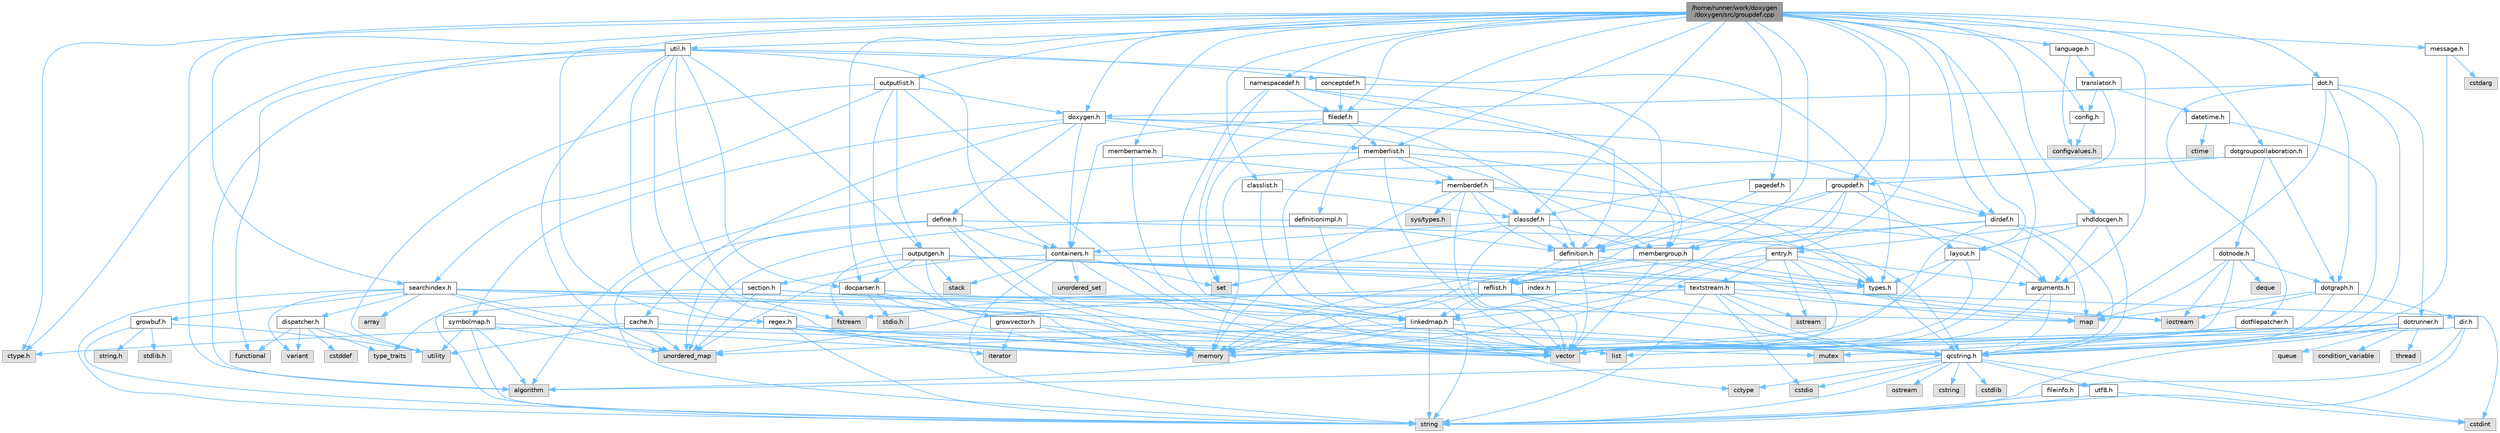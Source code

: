 digraph "/home/runner/work/doxygen/doxygen/src/groupdef.cpp"
{
 // INTERACTIVE_SVG=YES
 // LATEX_PDF_SIZE
  bgcolor="transparent";
  edge [fontname=Helvetica,fontsize=10,labelfontname=Helvetica,labelfontsize=10];
  node [fontname=Helvetica,fontsize=10,shape=box,height=0.2,width=0.4];
  Node1 [label="/home/runner/work/doxygen\l/doxygen/src/groupdef.cpp",height=0.2,width=0.4,color="gray40", fillcolor="grey60", style="filled", fontcolor="black",tooltip=" "];
  Node1 -> Node2 [color="steelblue1",style="solid"];
  Node2 [label="algorithm",height=0.2,width=0.4,color="grey60", fillcolor="#E0E0E0", style="filled",tooltip=" "];
  Node1 -> Node3 [color="steelblue1",style="solid"];
  Node3 [label="vector",height=0.2,width=0.4,color="grey60", fillcolor="#E0E0E0", style="filled",tooltip=" "];
  Node1 -> Node4 [color="steelblue1",style="solid"];
  Node4 [label="ctype.h",height=0.2,width=0.4,color="grey60", fillcolor="#E0E0E0", style="filled",tooltip=" "];
  Node1 -> Node5 [color="steelblue1",style="solid"];
  Node5 [label="groupdef.h",height=0.2,width=0.4,color="grey40", fillcolor="white", style="filled",URL="$d1/de6/groupdef_8h.html",tooltip=" "];
  Node5 -> Node6 [color="steelblue1",style="solid"];
  Node6 [label="memory",height=0.2,width=0.4,color="grey60", fillcolor="#E0E0E0", style="filled",tooltip=" "];
  Node5 -> Node7 [color="steelblue1",style="solid"];
  Node7 [label="definition.h",height=0.2,width=0.4,color="grey40", fillcolor="white", style="filled",URL="$df/da1/definition_8h.html",tooltip=" "];
  Node7 -> Node3 [color="steelblue1",style="solid"];
  Node7 -> Node8 [color="steelblue1",style="solid"];
  Node8 [label="types.h",height=0.2,width=0.4,color="grey40", fillcolor="white", style="filled",URL="$d9/d49/types_8h.html",tooltip="This file contains a number of basic enums and types."];
  Node8 -> Node9 [color="steelblue1",style="solid"];
  Node9 [label="qcstring.h",height=0.2,width=0.4,color="grey40", fillcolor="white", style="filled",URL="$d7/d5c/qcstring_8h.html",tooltip=" "];
  Node9 -> Node10 [color="steelblue1",style="solid"];
  Node10 [label="string",height=0.2,width=0.4,color="grey60", fillcolor="#E0E0E0", style="filled",tooltip=" "];
  Node9 -> Node2 [color="steelblue1",style="solid"];
  Node9 -> Node11 [color="steelblue1",style="solid"];
  Node11 [label="cctype",height=0.2,width=0.4,color="grey60", fillcolor="#E0E0E0", style="filled",tooltip=" "];
  Node9 -> Node12 [color="steelblue1",style="solid"];
  Node12 [label="cstring",height=0.2,width=0.4,color="grey60", fillcolor="#E0E0E0", style="filled",tooltip=" "];
  Node9 -> Node13 [color="steelblue1",style="solid"];
  Node13 [label="cstdio",height=0.2,width=0.4,color="grey60", fillcolor="#E0E0E0", style="filled",tooltip=" "];
  Node9 -> Node14 [color="steelblue1",style="solid"];
  Node14 [label="cstdlib",height=0.2,width=0.4,color="grey60", fillcolor="#E0E0E0", style="filled",tooltip=" "];
  Node9 -> Node15 [color="steelblue1",style="solid"];
  Node15 [label="cstdint",height=0.2,width=0.4,color="grey60", fillcolor="#E0E0E0", style="filled",tooltip=" "];
  Node9 -> Node16 [color="steelblue1",style="solid"];
  Node16 [label="ostream",height=0.2,width=0.4,color="grey60", fillcolor="#E0E0E0", style="filled",tooltip=" "];
  Node9 -> Node17 [color="steelblue1",style="solid"];
  Node17 [label="utf8.h",height=0.2,width=0.4,color="grey40", fillcolor="white", style="filled",URL="$db/d7c/utf8_8h.html",tooltip="Various UTF8 related helper functions."];
  Node17 -> Node15 [color="steelblue1",style="solid"];
  Node17 -> Node10 [color="steelblue1",style="solid"];
  Node7 -> Node18 [color="steelblue1",style="solid"];
  Node18 [label="reflist.h",height=0.2,width=0.4,color="grey40", fillcolor="white", style="filled",URL="$d1/d02/reflist_8h.html",tooltip=" "];
  Node18 -> Node3 [color="steelblue1",style="solid"];
  Node18 -> Node19 [color="steelblue1",style="solid"];
  Node19 [label="unordered_map",height=0.2,width=0.4,color="grey60", fillcolor="#E0E0E0", style="filled",tooltip=" "];
  Node18 -> Node6 [color="steelblue1",style="solid"];
  Node18 -> Node9 [color="steelblue1",style="solid"];
  Node18 -> Node20 [color="steelblue1",style="solid"];
  Node20 [label="linkedmap.h",height=0.2,width=0.4,color="grey40", fillcolor="white", style="filled",URL="$da/de1/linkedmap_8h.html",tooltip=" "];
  Node20 -> Node19 [color="steelblue1",style="solid"];
  Node20 -> Node3 [color="steelblue1",style="solid"];
  Node20 -> Node6 [color="steelblue1",style="solid"];
  Node20 -> Node10 [color="steelblue1",style="solid"];
  Node20 -> Node2 [color="steelblue1",style="solid"];
  Node20 -> Node11 [color="steelblue1",style="solid"];
  Node20 -> Node9 [color="steelblue1",style="solid"];
  Node5 -> Node21 [color="steelblue1",style="solid"];
  Node21 [label="dirdef.h",height=0.2,width=0.4,color="grey40", fillcolor="white", style="filled",URL="$d6/d15/dirdef_8h.html",tooltip=" "];
  Node21 -> Node3 [color="steelblue1",style="solid"];
  Node21 -> Node22 [color="steelblue1",style="solid"];
  Node22 [label="map",height=0.2,width=0.4,color="grey60", fillcolor="#E0E0E0", style="filled",tooltip=" "];
  Node21 -> Node9 [color="steelblue1",style="solid"];
  Node21 -> Node20 [color="steelblue1",style="solid"];
  Node21 -> Node7 [color="steelblue1",style="solid"];
  Node5 -> Node23 [color="steelblue1",style="solid"];
  Node23 [label="layout.h",height=0.2,width=0.4,color="grey40", fillcolor="white", style="filled",URL="$db/d51/layout_8h.html",tooltip=" "];
  Node23 -> Node6 [color="steelblue1",style="solid"];
  Node23 -> Node3 [color="steelblue1",style="solid"];
  Node23 -> Node8 [color="steelblue1",style="solid"];
  Node5 -> Node24 [color="steelblue1",style="solid"];
  Node24 [label="membergroup.h",height=0.2,width=0.4,color="grey40", fillcolor="white", style="filled",URL="$d9/d11/membergroup_8h.html",tooltip=" "];
  Node24 -> Node3 [color="steelblue1",style="solid"];
  Node24 -> Node22 [color="steelblue1",style="solid"];
  Node24 -> Node6 [color="steelblue1",style="solid"];
  Node24 -> Node8 [color="steelblue1",style="solid"];
  Node24 -> Node18 [color="steelblue1",style="solid"];
  Node5 -> Node20 [color="steelblue1",style="solid"];
  Node1 -> Node25 [color="steelblue1",style="solid"];
  Node25 [label="classdef.h",height=0.2,width=0.4,color="grey40", fillcolor="white", style="filled",URL="$d1/da6/classdef_8h.html",tooltip=" "];
  Node25 -> Node3 [color="steelblue1",style="solid"];
  Node25 -> Node26 [color="steelblue1",style="solid"];
  Node26 [label="set",height=0.2,width=0.4,color="grey60", fillcolor="#E0E0E0", style="filled",tooltip=" "];
  Node25 -> Node27 [color="steelblue1",style="solid"];
  Node27 [label="containers.h",height=0.2,width=0.4,color="grey40", fillcolor="white", style="filled",URL="$d5/d75/containers_8h.html",tooltip=" "];
  Node27 -> Node3 [color="steelblue1",style="solid"];
  Node27 -> Node10 [color="steelblue1",style="solid"];
  Node27 -> Node26 [color="steelblue1",style="solid"];
  Node27 -> Node22 [color="steelblue1",style="solid"];
  Node27 -> Node28 [color="steelblue1",style="solid"];
  Node28 [label="unordered_set",height=0.2,width=0.4,color="grey60", fillcolor="#E0E0E0", style="filled",tooltip=" "];
  Node27 -> Node19 [color="steelblue1",style="solid"];
  Node27 -> Node29 [color="steelblue1",style="solid"];
  Node29 [label="stack",height=0.2,width=0.4,color="grey60", fillcolor="#E0E0E0", style="filled",tooltip=" "];
  Node25 -> Node7 [color="steelblue1",style="solid"];
  Node25 -> Node30 [color="steelblue1",style="solid"];
  Node30 [label="arguments.h",height=0.2,width=0.4,color="grey40", fillcolor="white", style="filled",URL="$df/d9b/arguments_8h.html",tooltip=" "];
  Node30 -> Node3 [color="steelblue1",style="solid"];
  Node30 -> Node9 [color="steelblue1",style="solid"];
  Node25 -> Node24 [color="steelblue1",style="solid"];
  Node1 -> Node31 [color="steelblue1",style="solid"];
  Node31 [label="filedef.h",height=0.2,width=0.4,color="grey40", fillcolor="white", style="filled",URL="$d4/d3a/filedef_8h.html",tooltip=" "];
  Node31 -> Node26 [color="steelblue1",style="solid"];
  Node31 -> Node7 [color="steelblue1",style="solid"];
  Node31 -> Node32 [color="steelblue1",style="solid"];
  Node32 [label="memberlist.h",height=0.2,width=0.4,color="grey40", fillcolor="white", style="filled",URL="$dd/d78/memberlist_8h.html",tooltip=" "];
  Node32 -> Node3 [color="steelblue1",style="solid"];
  Node32 -> Node2 [color="steelblue1",style="solid"];
  Node32 -> Node33 [color="steelblue1",style="solid"];
  Node33 [label="memberdef.h",height=0.2,width=0.4,color="grey40", fillcolor="white", style="filled",URL="$d4/d46/memberdef_8h.html",tooltip=" "];
  Node33 -> Node3 [color="steelblue1",style="solid"];
  Node33 -> Node6 [color="steelblue1",style="solid"];
  Node33 -> Node34 [color="steelblue1",style="solid"];
  Node34 [label="sys/types.h",height=0.2,width=0.4,color="grey60", fillcolor="#E0E0E0", style="filled",tooltip=" "];
  Node33 -> Node8 [color="steelblue1",style="solid"];
  Node33 -> Node7 [color="steelblue1",style="solid"];
  Node33 -> Node30 [color="steelblue1",style="solid"];
  Node33 -> Node25 [color="steelblue1",style="solid"];
  Node32 -> Node20 [color="steelblue1",style="solid"];
  Node32 -> Node8 [color="steelblue1",style="solid"];
  Node32 -> Node24 [color="steelblue1",style="solid"];
  Node31 -> Node27 [color="steelblue1",style="solid"];
  Node1 -> Node35 [color="steelblue1",style="solid"];
  Node35 [label="classlist.h",height=0.2,width=0.4,color="grey40", fillcolor="white", style="filled",URL="$d2/df8/classlist_8h.html",tooltip=" "];
  Node35 -> Node20 [color="steelblue1",style="solid"];
  Node35 -> Node25 [color="steelblue1",style="solid"];
  Node1 -> Node36 [color="steelblue1",style="solid"];
  Node36 [label="outputlist.h",height=0.2,width=0.4,color="grey40", fillcolor="white", style="filled",URL="$d2/db9/outputlist_8h.html",tooltip=" "];
  Node36 -> Node37 [color="steelblue1",style="solid"];
  Node37 [label="utility",height=0.2,width=0.4,color="grey60", fillcolor="#E0E0E0", style="filled",tooltip=" "];
  Node36 -> Node3 [color="steelblue1",style="solid"];
  Node36 -> Node6 [color="steelblue1",style="solid"];
  Node36 -> Node38 [color="steelblue1",style="solid"];
  Node38 [label="outputgen.h",height=0.2,width=0.4,color="grey40", fillcolor="white", style="filled",URL="$df/d06/outputgen_8h.html",tooltip=" "];
  Node38 -> Node6 [color="steelblue1",style="solid"];
  Node38 -> Node29 [color="steelblue1",style="solid"];
  Node38 -> Node39 [color="steelblue1",style="solid"];
  Node39 [label="iostream",height=0.2,width=0.4,color="grey60", fillcolor="#E0E0E0", style="filled",tooltip=" "];
  Node38 -> Node40 [color="steelblue1",style="solid"];
  Node40 [label="fstream",height=0.2,width=0.4,color="grey60", fillcolor="#E0E0E0", style="filled",tooltip=" "];
  Node38 -> Node8 [color="steelblue1",style="solid"];
  Node38 -> Node41 [color="steelblue1",style="solid"];
  Node41 [label="index.h",height=0.2,width=0.4,color="grey40", fillcolor="white", style="filled",URL="$d1/db5/index_8h.html",tooltip=" "];
  Node41 -> Node9 [color="steelblue1",style="solid"];
  Node38 -> Node42 [color="steelblue1",style="solid"];
  Node42 [label="section.h",height=0.2,width=0.4,color="grey40", fillcolor="white", style="filled",URL="$d1/d2a/section_8h.html",tooltip=" "];
  Node42 -> Node10 [color="steelblue1",style="solid"];
  Node42 -> Node19 [color="steelblue1",style="solid"];
  Node42 -> Node9 [color="steelblue1",style="solid"];
  Node42 -> Node20 [color="steelblue1",style="solid"];
  Node38 -> Node43 [color="steelblue1",style="solid"];
  Node43 [label="textstream.h",height=0.2,width=0.4,color="grey40", fillcolor="white", style="filled",URL="$d4/d7d/textstream_8h.html",tooltip=" "];
  Node43 -> Node10 [color="steelblue1",style="solid"];
  Node43 -> Node39 [color="steelblue1",style="solid"];
  Node43 -> Node44 [color="steelblue1",style="solid"];
  Node44 [label="sstream",height=0.2,width=0.4,color="grey60", fillcolor="#E0E0E0", style="filled",tooltip=" "];
  Node43 -> Node15 [color="steelblue1",style="solid"];
  Node43 -> Node13 [color="steelblue1",style="solid"];
  Node43 -> Node40 [color="steelblue1",style="solid"];
  Node43 -> Node45 [color="steelblue1",style="solid"];
  Node45 [label="type_traits",height=0.2,width=0.4,color="grey60", fillcolor="#E0E0E0", style="filled",tooltip=" "];
  Node43 -> Node9 [color="steelblue1",style="solid"];
  Node38 -> Node46 [color="steelblue1",style="solid"];
  Node46 [label="docparser.h",height=0.2,width=0.4,color="grey40", fillcolor="white", style="filled",URL="$de/d9c/docparser_8h.html",tooltip=" "];
  Node46 -> Node47 [color="steelblue1",style="solid"];
  Node47 [label="stdio.h",height=0.2,width=0.4,color="grey60", fillcolor="#E0E0E0", style="filled",tooltip=" "];
  Node46 -> Node6 [color="steelblue1",style="solid"];
  Node46 -> Node9 [color="steelblue1",style="solid"];
  Node46 -> Node48 [color="steelblue1",style="solid"];
  Node48 [label="growvector.h",height=0.2,width=0.4,color="grey40", fillcolor="white", style="filled",URL="$d7/d50/growvector_8h.html",tooltip=" "];
  Node48 -> Node3 [color="steelblue1",style="solid"];
  Node48 -> Node6 [color="steelblue1",style="solid"];
  Node48 -> Node49 [color="steelblue1",style="solid"];
  Node49 [label="iterator",height=0.2,width=0.4,color="grey60", fillcolor="#E0E0E0", style="filled",tooltip=" "];
  Node36 -> Node50 [color="steelblue1",style="solid"];
  Node50 [label="searchindex.h",height=0.2,width=0.4,color="grey40", fillcolor="white", style="filled",URL="$de/d07/searchindex_8h.html",tooltip="Web server based search engine."];
  Node50 -> Node6 [color="steelblue1",style="solid"];
  Node50 -> Node3 [color="steelblue1",style="solid"];
  Node50 -> Node22 [color="steelblue1",style="solid"];
  Node50 -> Node19 [color="steelblue1",style="solid"];
  Node50 -> Node10 [color="steelblue1",style="solid"];
  Node50 -> Node51 [color="steelblue1",style="solid"];
  Node51 [label="array",height=0.2,width=0.4,color="grey60", fillcolor="#E0E0E0", style="filled",tooltip=" "];
  Node50 -> Node52 [color="steelblue1",style="solid"];
  Node52 [label="variant",height=0.2,width=0.4,color="grey60", fillcolor="#E0E0E0", style="filled",tooltip=" "];
  Node50 -> Node9 [color="steelblue1",style="solid"];
  Node50 -> Node53 [color="steelblue1",style="solid"];
  Node53 [label="growbuf.h",height=0.2,width=0.4,color="grey40", fillcolor="white", style="filled",URL="$dd/d72/growbuf_8h.html",tooltip=" "];
  Node53 -> Node37 [color="steelblue1",style="solid"];
  Node53 -> Node54 [color="steelblue1",style="solid"];
  Node54 [label="stdlib.h",height=0.2,width=0.4,color="grey60", fillcolor="#E0E0E0", style="filled",tooltip=" "];
  Node53 -> Node55 [color="steelblue1",style="solid"];
  Node55 [label="string.h",height=0.2,width=0.4,color="grey60", fillcolor="#E0E0E0", style="filled",tooltip=" "];
  Node53 -> Node10 [color="steelblue1",style="solid"];
  Node50 -> Node56 [color="steelblue1",style="solid"];
  Node56 [label="dispatcher.h",height=0.2,width=0.4,color="grey40", fillcolor="white", style="filled",URL="$da/d73/dispatcher_8h.html",tooltip=" "];
  Node56 -> Node57 [color="steelblue1",style="solid"];
  Node57 [label="cstddef",height=0.2,width=0.4,color="grey60", fillcolor="#E0E0E0", style="filled",tooltip=" "];
  Node56 -> Node37 [color="steelblue1",style="solid"];
  Node56 -> Node58 [color="steelblue1",style="solid"];
  Node58 [label="functional",height=0.2,width=0.4,color="grey60", fillcolor="#E0E0E0", style="filled",tooltip=" "];
  Node56 -> Node52 [color="steelblue1",style="solid"];
  Node56 -> Node45 [color="steelblue1",style="solid"];
  Node36 -> Node59 [color="steelblue1",style="solid"];
  Node59 [label="doxygen.h",height=0.2,width=0.4,color="grey40", fillcolor="white", style="filled",URL="$d1/da1/doxygen_8h.html",tooltip=" "];
  Node59 -> Node27 [color="steelblue1",style="solid"];
  Node59 -> Node24 [color="steelblue1",style="solid"];
  Node59 -> Node21 [color="steelblue1",style="solid"];
  Node59 -> Node32 [color="steelblue1",style="solid"];
  Node59 -> Node60 [color="steelblue1",style="solid"];
  Node60 [label="define.h",height=0.2,width=0.4,color="grey40", fillcolor="white", style="filled",URL="$df/d67/define_8h.html",tooltip=" "];
  Node60 -> Node3 [color="steelblue1",style="solid"];
  Node60 -> Node6 [color="steelblue1",style="solid"];
  Node60 -> Node10 [color="steelblue1",style="solid"];
  Node60 -> Node19 [color="steelblue1",style="solid"];
  Node60 -> Node9 [color="steelblue1",style="solid"];
  Node60 -> Node27 [color="steelblue1",style="solid"];
  Node59 -> Node61 [color="steelblue1",style="solid"];
  Node61 [label="cache.h",height=0.2,width=0.4,color="grey40", fillcolor="white", style="filled",URL="$d3/d26/cache_8h.html",tooltip=" "];
  Node61 -> Node62 [color="steelblue1",style="solid"];
  Node62 [label="list",height=0.2,width=0.4,color="grey60", fillcolor="#E0E0E0", style="filled",tooltip=" "];
  Node61 -> Node19 [color="steelblue1",style="solid"];
  Node61 -> Node63 [color="steelblue1",style="solid"];
  Node63 [label="mutex",height=0.2,width=0.4,color="grey60", fillcolor="#E0E0E0", style="filled",tooltip=" "];
  Node61 -> Node37 [color="steelblue1",style="solid"];
  Node61 -> Node4 [color="steelblue1",style="solid"];
  Node59 -> Node64 [color="steelblue1",style="solid"];
  Node64 [label="symbolmap.h",height=0.2,width=0.4,color="grey40", fillcolor="white", style="filled",URL="$d7/ddd/symbolmap_8h.html",tooltip=" "];
  Node64 -> Node2 [color="steelblue1",style="solid"];
  Node64 -> Node19 [color="steelblue1",style="solid"];
  Node64 -> Node3 [color="steelblue1",style="solid"];
  Node64 -> Node10 [color="steelblue1",style="solid"];
  Node64 -> Node37 [color="steelblue1",style="solid"];
  Node1 -> Node65 [color="steelblue1",style="solid"];
  Node65 [label="namespacedef.h",height=0.2,width=0.4,color="grey40", fillcolor="white", style="filled",URL="$d7/d97/namespacedef_8h.html",tooltip=" "];
  Node65 -> Node26 [color="steelblue1",style="solid"];
  Node65 -> Node7 [color="steelblue1",style="solid"];
  Node65 -> Node31 [color="steelblue1",style="solid"];
  Node65 -> Node20 [color="steelblue1",style="solid"];
  Node65 -> Node24 [color="steelblue1",style="solid"];
  Node1 -> Node66 [color="steelblue1",style="solid"];
  Node66 [label="language.h",height=0.2,width=0.4,color="grey40", fillcolor="white", style="filled",URL="$d8/dce/language_8h.html",tooltip=" "];
  Node66 -> Node67 [color="steelblue1",style="solid"];
  Node67 [label="translator.h",height=0.2,width=0.4,color="grey40", fillcolor="white", style="filled",URL="$d9/df1/translator_8h.html",tooltip=" "];
  Node67 -> Node25 [color="steelblue1",style="solid"];
  Node67 -> Node68 [color="steelblue1",style="solid"];
  Node68 [label="config.h",height=0.2,width=0.4,color="grey40", fillcolor="white", style="filled",URL="$db/d16/config_8h.html",tooltip=" "];
  Node68 -> Node69 [color="steelblue1",style="solid"];
  Node69 [label="configvalues.h",height=0.2,width=0.4,color="grey60", fillcolor="#E0E0E0", style="filled",tooltip=" "];
  Node67 -> Node70 [color="steelblue1",style="solid"];
  Node70 [label="datetime.h",height=0.2,width=0.4,color="grey40", fillcolor="white", style="filled",URL="$de/d1b/datetime_8h.html",tooltip=" "];
  Node70 -> Node71 [color="steelblue1",style="solid"];
  Node71 [label="ctime",height=0.2,width=0.4,color="grey60", fillcolor="#E0E0E0", style="filled",tooltip=" "];
  Node70 -> Node9 [color="steelblue1",style="solid"];
  Node66 -> Node69 [color="steelblue1",style="solid"];
  Node1 -> Node72 [color="steelblue1",style="solid"];
  Node72 [label="util.h",height=0.2,width=0.4,color="grey40", fillcolor="white", style="filled",URL="$d8/d3c/util_8h.html",tooltip="A bunch of utility functions."];
  Node72 -> Node6 [color="steelblue1",style="solid"];
  Node72 -> Node19 [color="steelblue1",style="solid"];
  Node72 -> Node2 [color="steelblue1",style="solid"];
  Node72 -> Node58 [color="steelblue1",style="solid"];
  Node72 -> Node40 [color="steelblue1",style="solid"];
  Node72 -> Node4 [color="steelblue1",style="solid"];
  Node72 -> Node8 [color="steelblue1",style="solid"];
  Node72 -> Node46 [color="steelblue1",style="solid"];
  Node72 -> Node27 [color="steelblue1",style="solid"];
  Node72 -> Node38 [color="steelblue1",style="solid"];
  Node72 -> Node73 [color="steelblue1",style="solid"];
  Node73 [label="regex.h",height=0.2,width=0.4,color="grey40", fillcolor="white", style="filled",URL="$d1/d21/regex_8h.html",tooltip=" "];
  Node73 -> Node6 [color="steelblue1",style="solid"];
  Node73 -> Node10 [color="steelblue1",style="solid"];
  Node73 -> Node3 [color="steelblue1",style="solid"];
  Node73 -> Node49 [color="steelblue1",style="solid"];
  Node72 -> Node74 [color="steelblue1",style="solid"];
  Node74 [label="conceptdef.h",height=0.2,width=0.4,color="grey40", fillcolor="white", style="filled",URL="$da/df1/conceptdef_8h.html",tooltip=" "];
  Node74 -> Node7 [color="steelblue1",style="solid"];
  Node74 -> Node31 [color="steelblue1",style="solid"];
  Node1 -> Node32 [color="steelblue1",style="solid"];
  Node1 -> Node75 [color="steelblue1",style="solid"];
  Node75 [label="message.h",height=0.2,width=0.4,color="grey40", fillcolor="white", style="filled",URL="$d2/d0d/message_8h.html",tooltip=" "];
  Node75 -> Node76 [color="steelblue1",style="solid"];
  Node76 [label="cstdarg",height=0.2,width=0.4,color="grey60", fillcolor="#E0E0E0", style="filled",tooltip=" "];
  Node75 -> Node9 [color="steelblue1",style="solid"];
  Node1 -> Node24 [color="steelblue1",style="solid"];
  Node1 -> Node59 [color="steelblue1",style="solid"];
  Node1 -> Node77 [color="steelblue1",style="solid"];
  Node77 [label="pagedef.h",height=0.2,width=0.4,color="grey40", fillcolor="white", style="filled",URL="$dd/d66/pagedef_8h.html",tooltip=" "];
  Node77 -> Node7 [color="steelblue1",style="solid"];
  Node1 -> Node46 [color="steelblue1",style="solid"];
  Node1 -> Node50 [color="steelblue1",style="solid"];
  Node1 -> Node78 [color="steelblue1",style="solid"];
  Node78 [label="dot.h",height=0.2,width=0.4,color="grey40", fillcolor="white", style="filled",URL="$d6/d4a/dot_8h.html",tooltip=" "];
  Node78 -> Node22 [color="steelblue1",style="solid"];
  Node78 -> Node9 [color="steelblue1",style="solid"];
  Node78 -> Node79 [color="steelblue1",style="solid"];
  Node79 [label="dotgraph.h",height=0.2,width=0.4,color="grey40", fillcolor="white", style="filled",URL="$d0/daa/dotgraph_8h.html",tooltip=" "];
  Node79 -> Node39 [color="steelblue1",style="solid"];
  Node79 -> Node22 [color="steelblue1",style="solid"];
  Node79 -> Node9 [color="steelblue1",style="solid"];
  Node79 -> Node80 [color="steelblue1",style="solid"];
  Node80 [label="dir.h",height=0.2,width=0.4,color="grey40", fillcolor="white", style="filled",URL="$df/d9c/dir_8h.html",tooltip=" "];
  Node80 -> Node10 [color="steelblue1",style="solid"];
  Node80 -> Node6 [color="steelblue1",style="solid"];
  Node80 -> Node81 [color="steelblue1",style="solid"];
  Node81 [label="fileinfo.h",height=0.2,width=0.4,color="grey40", fillcolor="white", style="filled",URL="$df/d45/fileinfo_8h.html",tooltip=" "];
  Node81 -> Node10 [color="steelblue1",style="solid"];
  Node78 -> Node82 [color="steelblue1",style="solid"];
  Node82 [label="dotfilepatcher.h",height=0.2,width=0.4,color="grey40", fillcolor="white", style="filled",URL="$d3/d38/dotfilepatcher_8h.html",tooltip=" "];
  Node82 -> Node3 [color="steelblue1",style="solid"];
  Node82 -> Node9 [color="steelblue1",style="solid"];
  Node78 -> Node83 [color="steelblue1",style="solid"];
  Node83 [label="dotrunner.h",height=0.2,width=0.4,color="grey40", fillcolor="white", style="filled",URL="$d2/dd1/dotrunner_8h.html",tooltip=" "];
  Node83 -> Node10 [color="steelblue1",style="solid"];
  Node83 -> Node84 [color="steelblue1",style="solid"];
  Node84 [label="thread",height=0.2,width=0.4,color="grey60", fillcolor="#E0E0E0", style="filled",tooltip=" "];
  Node83 -> Node62 [color="steelblue1",style="solid"];
  Node83 -> Node85 [color="steelblue1",style="solid"];
  Node85 [label="queue",height=0.2,width=0.4,color="grey60", fillcolor="#E0E0E0", style="filled",tooltip=" "];
  Node83 -> Node63 [color="steelblue1",style="solid"];
  Node83 -> Node86 [color="steelblue1",style="solid"];
  Node86 [label="condition_variable",height=0.2,width=0.4,color="grey60", fillcolor="#E0E0E0", style="filled",tooltip=" "];
  Node83 -> Node6 [color="steelblue1",style="solid"];
  Node83 -> Node9 [color="steelblue1",style="solid"];
  Node78 -> Node59 [color="steelblue1",style="solid"];
  Node1 -> Node87 [color="steelblue1",style="solid"];
  Node87 [label="dotgroupcollaboration.h",height=0.2,width=0.4,color="grey40", fillcolor="white", style="filled",URL="$d7/d99/dotgroupcollaboration_8h.html",tooltip=" "];
  Node87 -> Node6 [color="steelblue1",style="solid"];
  Node87 -> Node88 [color="steelblue1",style="solid"];
  Node88 [label="dotnode.h",height=0.2,width=0.4,color="grey40", fillcolor="white", style="filled",URL="$d8/d3b/dotnode_8h.html",tooltip=" "];
  Node88 -> Node3 [color="steelblue1",style="solid"];
  Node88 -> Node22 [color="steelblue1",style="solid"];
  Node88 -> Node89 [color="steelblue1",style="solid"];
  Node89 [label="deque",height=0.2,width=0.4,color="grey60", fillcolor="#E0E0E0", style="filled",tooltip=" "];
  Node88 -> Node39 [color="steelblue1",style="solid"];
  Node88 -> Node79 [color="steelblue1",style="solid"];
  Node87 -> Node79 [color="steelblue1",style="solid"];
  Node87 -> Node5 [color="steelblue1",style="solid"];
  Node1 -> Node90 [color="steelblue1",style="solid"];
  Node90 [label="vhdldocgen.h",height=0.2,width=0.4,color="grey40", fillcolor="white", style="filled",URL="$dd/dec/vhdldocgen_8h.html",tooltip=" "];
  Node90 -> Node9 [color="steelblue1",style="solid"];
  Node90 -> Node23 [color="steelblue1",style="solid"];
  Node90 -> Node30 [color="steelblue1",style="solid"];
  Node90 -> Node91 [color="steelblue1",style="solid"];
  Node91 [label="entry.h",height=0.2,width=0.4,color="grey40", fillcolor="white", style="filled",URL="$d1/dc6/entry_8h.html",tooltip=" "];
  Node91 -> Node3 [color="steelblue1",style="solid"];
  Node91 -> Node6 [color="steelblue1",style="solid"];
  Node91 -> Node44 [color="steelblue1",style="solid"];
  Node91 -> Node8 [color="steelblue1",style="solid"];
  Node91 -> Node30 [color="steelblue1",style="solid"];
  Node91 -> Node18 [color="steelblue1",style="solid"];
  Node91 -> Node43 [color="steelblue1",style="solid"];
  Node1 -> Node23 [color="steelblue1",style="solid"];
  Node1 -> Node30 [color="steelblue1",style="solid"];
  Node1 -> Node91 [color="steelblue1",style="solid"];
  Node1 -> Node92 [color="steelblue1",style="solid"];
  Node92 [label="membername.h",height=0.2,width=0.4,color="grey40", fillcolor="white", style="filled",URL="$d7/dfc/membername_8h.html",tooltip=" "];
  Node92 -> Node33 [color="steelblue1",style="solid"];
  Node92 -> Node20 [color="steelblue1",style="solid"];
  Node1 -> Node21 [color="steelblue1",style="solid"];
  Node1 -> Node68 [color="steelblue1",style="solid"];
  Node1 -> Node93 [color="steelblue1",style="solid"];
  Node93 [label="definitionimpl.h",height=0.2,width=0.4,color="grey40", fillcolor="white", style="filled",URL="$d2/dab/definitionimpl_8h.html",tooltip=" "];
  Node93 -> Node19 [color="steelblue1",style="solid"];
  Node93 -> Node10 [color="steelblue1",style="solid"];
  Node93 -> Node7 [color="steelblue1",style="solid"];
  Node1 -> Node73 [color="steelblue1",style="solid"];
}
